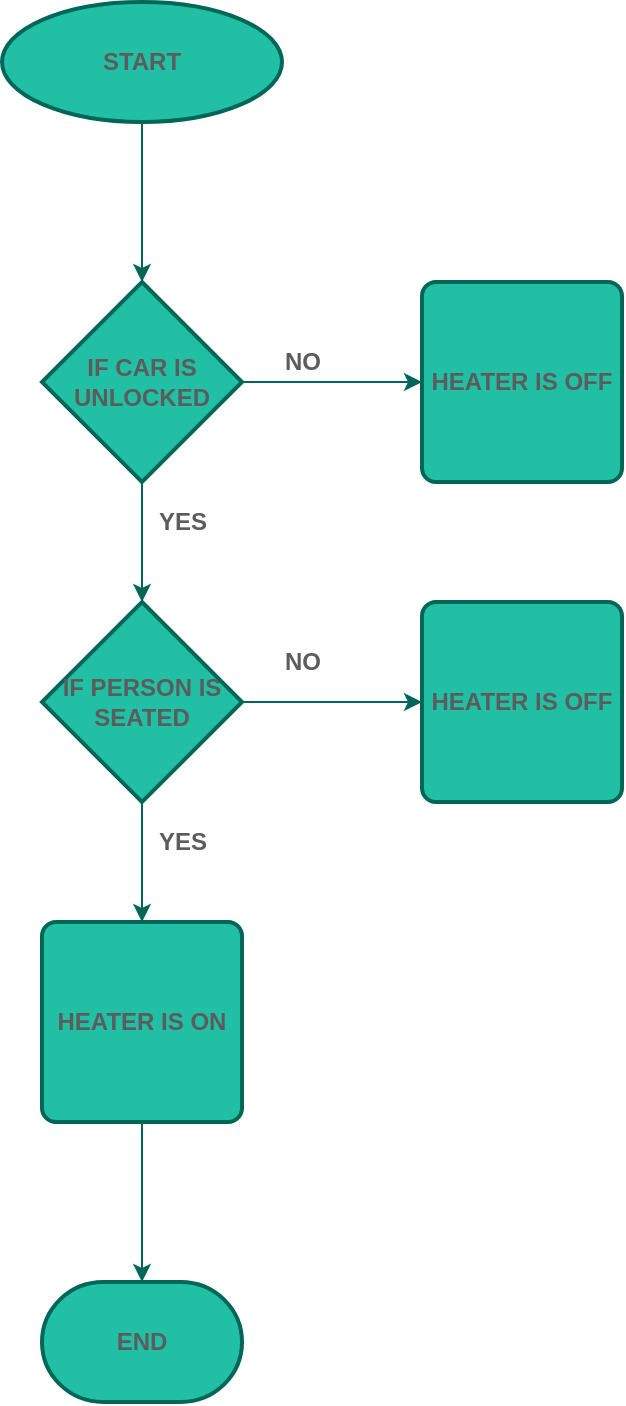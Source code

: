 <mxfile version="17.4.6" type="github">
  <diagram id="FWl2n5QhBM8T7-tbejHd" name="Page-1">
    <mxGraphModel dx="1038" dy="581" grid="1" gridSize="10" guides="1" tooltips="1" connect="1" arrows="1" fold="1" page="1" pageScale="1" pageWidth="850" pageHeight="1100" math="0" shadow="0">
      <root>
        <mxCell id="0" />
        <mxCell id="1" parent="0" />
        <mxCell id="3Nvt09ahGUNUXJGnKyIL-10" value="" style="edgeStyle=orthogonalEdgeStyle;rounded=0;orthogonalLoop=1;jettySize=auto;html=1;strokeColor=#006658;fontColor=#5C5C5C;" edge="1" parent="1" source="3Nvt09ahGUNUXJGnKyIL-7">
          <mxGeometry relative="1" as="geometry">
            <mxPoint x="430" y="250" as="targetPoint" />
          </mxGeometry>
        </mxCell>
        <mxCell id="3Nvt09ahGUNUXJGnKyIL-7" value="START" style="strokeWidth=2;html=1;shape=mxgraph.flowchart.start_1;whiteSpace=wrap;fontStyle=1;fillColor=#21C0A5;strokeColor=#006658;fontColor=#5C5C5C;" vertex="1" parent="1">
          <mxGeometry x="360" y="110" width="140" height="60" as="geometry" />
        </mxCell>
        <mxCell id="3Nvt09ahGUNUXJGnKyIL-12" style="edgeStyle=orthogonalEdgeStyle;rounded=0;orthogonalLoop=1;jettySize=auto;html=1;strokeColor=#006658;fontColor=#5C5C5C;" edge="1" parent="1" source="3Nvt09ahGUNUXJGnKyIL-11">
          <mxGeometry relative="1" as="geometry">
            <mxPoint x="570" y="300" as="targetPoint" />
          </mxGeometry>
        </mxCell>
        <mxCell id="3Nvt09ahGUNUXJGnKyIL-13" style="edgeStyle=orthogonalEdgeStyle;rounded=0;orthogonalLoop=1;jettySize=auto;html=1;exitX=0.5;exitY=1;exitDx=0;exitDy=0;exitPerimeter=0;strokeColor=#006658;fontColor=#5C5C5C;" edge="1" parent="1" source="3Nvt09ahGUNUXJGnKyIL-11">
          <mxGeometry relative="1" as="geometry">
            <mxPoint x="430" y="410" as="targetPoint" />
          </mxGeometry>
        </mxCell>
        <mxCell id="3Nvt09ahGUNUXJGnKyIL-11" value="IF CAR IS UNLOCKED" style="strokeWidth=2;html=1;shape=mxgraph.flowchart.decision;whiteSpace=wrap;fontStyle=1;fillColor=#21C0A5;strokeColor=#006658;fontColor=#5C5C5C;" vertex="1" parent="1">
          <mxGeometry x="380" y="250" width="100" height="100" as="geometry" />
        </mxCell>
        <mxCell id="3Nvt09ahGUNUXJGnKyIL-15" style="edgeStyle=orthogonalEdgeStyle;rounded=0;orthogonalLoop=1;jettySize=auto;html=1;exitX=1;exitY=0.5;exitDx=0;exitDy=0;exitPerimeter=0;strokeColor=#006658;fontColor=#5C5C5C;" edge="1" parent="1" source="3Nvt09ahGUNUXJGnKyIL-14">
          <mxGeometry relative="1" as="geometry">
            <mxPoint x="570" y="460" as="targetPoint" />
          </mxGeometry>
        </mxCell>
        <mxCell id="3Nvt09ahGUNUXJGnKyIL-16" style="edgeStyle=orthogonalEdgeStyle;rounded=0;orthogonalLoop=1;jettySize=auto;html=1;exitX=0.5;exitY=1;exitDx=0;exitDy=0;exitPerimeter=0;strokeColor=#006658;fontColor=#5C5C5C;" edge="1" parent="1" source="3Nvt09ahGUNUXJGnKyIL-14">
          <mxGeometry relative="1" as="geometry">
            <mxPoint x="430" y="570" as="targetPoint" />
          </mxGeometry>
        </mxCell>
        <mxCell id="3Nvt09ahGUNUXJGnKyIL-14" value="IF PERSON IS SEATED" style="strokeWidth=2;html=1;shape=mxgraph.flowchart.decision;whiteSpace=wrap;fontStyle=1;fillColor=#21C0A5;strokeColor=#006658;fontColor=#5C5C5C;" vertex="1" parent="1">
          <mxGeometry x="380" y="410" width="100" height="100" as="geometry" />
        </mxCell>
        <mxCell id="3Nvt09ahGUNUXJGnKyIL-23" style="edgeStyle=orthogonalEdgeStyle;rounded=0;orthogonalLoop=1;jettySize=auto;html=1;exitX=0.5;exitY=1;exitDx=0;exitDy=0;entryX=0.5;entryY=0;entryDx=0;entryDy=0;entryPerimeter=0;strokeColor=#006658;fontColor=#5C5C5C;" edge="1" parent="1" source="3Nvt09ahGUNUXJGnKyIL-19" target="3Nvt09ahGUNUXJGnKyIL-22">
          <mxGeometry relative="1" as="geometry" />
        </mxCell>
        <mxCell id="3Nvt09ahGUNUXJGnKyIL-19" value="HEATER IS ON" style="rounded=1;whiteSpace=wrap;html=1;absoluteArcSize=1;arcSize=14;strokeWidth=2;fontStyle=1;fillColor=#21C0A5;strokeColor=#006658;fontColor=#5C5C5C;" vertex="1" parent="1">
          <mxGeometry x="380" y="570" width="100" height="100" as="geometry" />
        </mxCell>
        <mxCell id="3Nvt09ahGUNUXJGnKyIL-20" value="HEATER IS OFF" style="rounded=1;whiteSpace=wrap;html=1;absoluteArcSize=1;arcSize=14;strokeWidth=2;fontStyle=1;fillColor=#21C0A5;strokeColor=#006658;fontColor=#5C5C5C;" vertex="1" parent="1">
          <mxGeometry x="570" y="250" width="100" height="100" as="geometry" />
        </mxCell>
        <mxCell id="3Nvt09ahGUNUXJGnKyIL-21" value="HEATER IS OFF" style="rounded=1;whiteSpace=wrap;html=1;absoluteArcSize=1;arcSize=14;strokeWidth=2;fontStyle=1;fillColor=#21C0A5;strokeColor=#006658;fontColor=#5C5C5C;" vertex="1" parent="1">
          <mxGeometry x="570" y="410" width="100" height="100" as="geometry" />
        </mxCell>
        <mxCell id="3Nvt09ahGUNUXJGnKyIL-22" value="END" style="strokeWidth=2;html=1;shape=mxgraph.flowchart.terminator;whiteSpace=wrap;fontStyle=1;fillColor=#21C0A5;strokeColor=#006658;fontColor=#5C5C5C;" vertex="1" parent="1">
          <mxGeometry x="380" y="750" width="100" height="60" as="geometry" />
        </mxCell>
        <mxCell id="3Nvt09ahGUNUXJGnKyIL-24" value="NO" style="text;html=1;align=center;verticalAlign=middle;resizable=0;points=[];autosize=1;strokeColor=none;fillColor=none;fontStyle=1;fontColor=#5C5C5C;" vertex="1" parent="1">
          <mxGeometry x="495" y="280" width="30" height="20" as="geometry" />
        </mxCell>
        <mxCell id="3Nvt09ahGUNUXJGnKyIL-25" value="NO" style="text;html=1;align=center;verticalAlign=middle;resizable=0;points=[];autosize=1;strokeColor=none;fillColor=none;fontStyle=1;fontColor=#5C5C5C;" vertex="1" parent="1">
          <mxGeometry x="495" y="430" width="30" height="20" as="geometry" />
        </mxCell>
        <mxCell id="3Nvt09ahGUNUXJGnKyIL-26" value="YES" style="text;html=1;align=center;verticalAlign=middle;resizable=0;points=[];autosize=1;strokeColor=none;fillColor=none;fontStyle=1;fontColor=#5C5C5C;" vertex="1" parent="1">
          <mxGeometry x="430" y="360" width="40" height="20" as="geometry" />
        </mxCell>
        <mxCell id="3Nvt09ahGUNUXJGnKyIL-29" value="YES" style="text;html=1;align=center;verticalAlign=middle;resizable=0;points=[];autosize=1;strokeColor=none;fillColor=none;fontStyle=1;fontColor=#5C5C5C;" vertex="1" parent="1">
          <mxGeometry x="430" y="520" width="40" height="20" as="geometry" />
        </mxCell>
      </root>
    </mxGraphModel>
  </diagram>
</mxfile>
